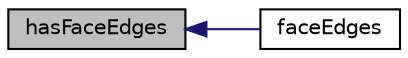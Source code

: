 digraph "hasFaceEdges"
{
  bgcolor="transparent";
  edge [fontname="Helvetica",fontsize="10",labelfontname="Helvetica",labelfontsize="10"];
  node [fontname="Helvetica",fontsize="10",shape=record];
  rankdir="LR";
  Node1 [label="hasFaceEdges",height=0.2,width=0.4,color="black", fillcolor="grey75", style="filled", fontcolor="black"];
  Node1 -> Node2 [dir="back",color="midnightblue",fontsize="10",style="solid",fontname="Helvetica"];
  Node2 [label="faceEdges",height=0.2,width=0.4,color="black",URL="$a02008.html#aa0016d7a00b21cea6deffbe6af37691e",tooltip="faceEdges using pointFaces, edges, pointEdges "];
}
